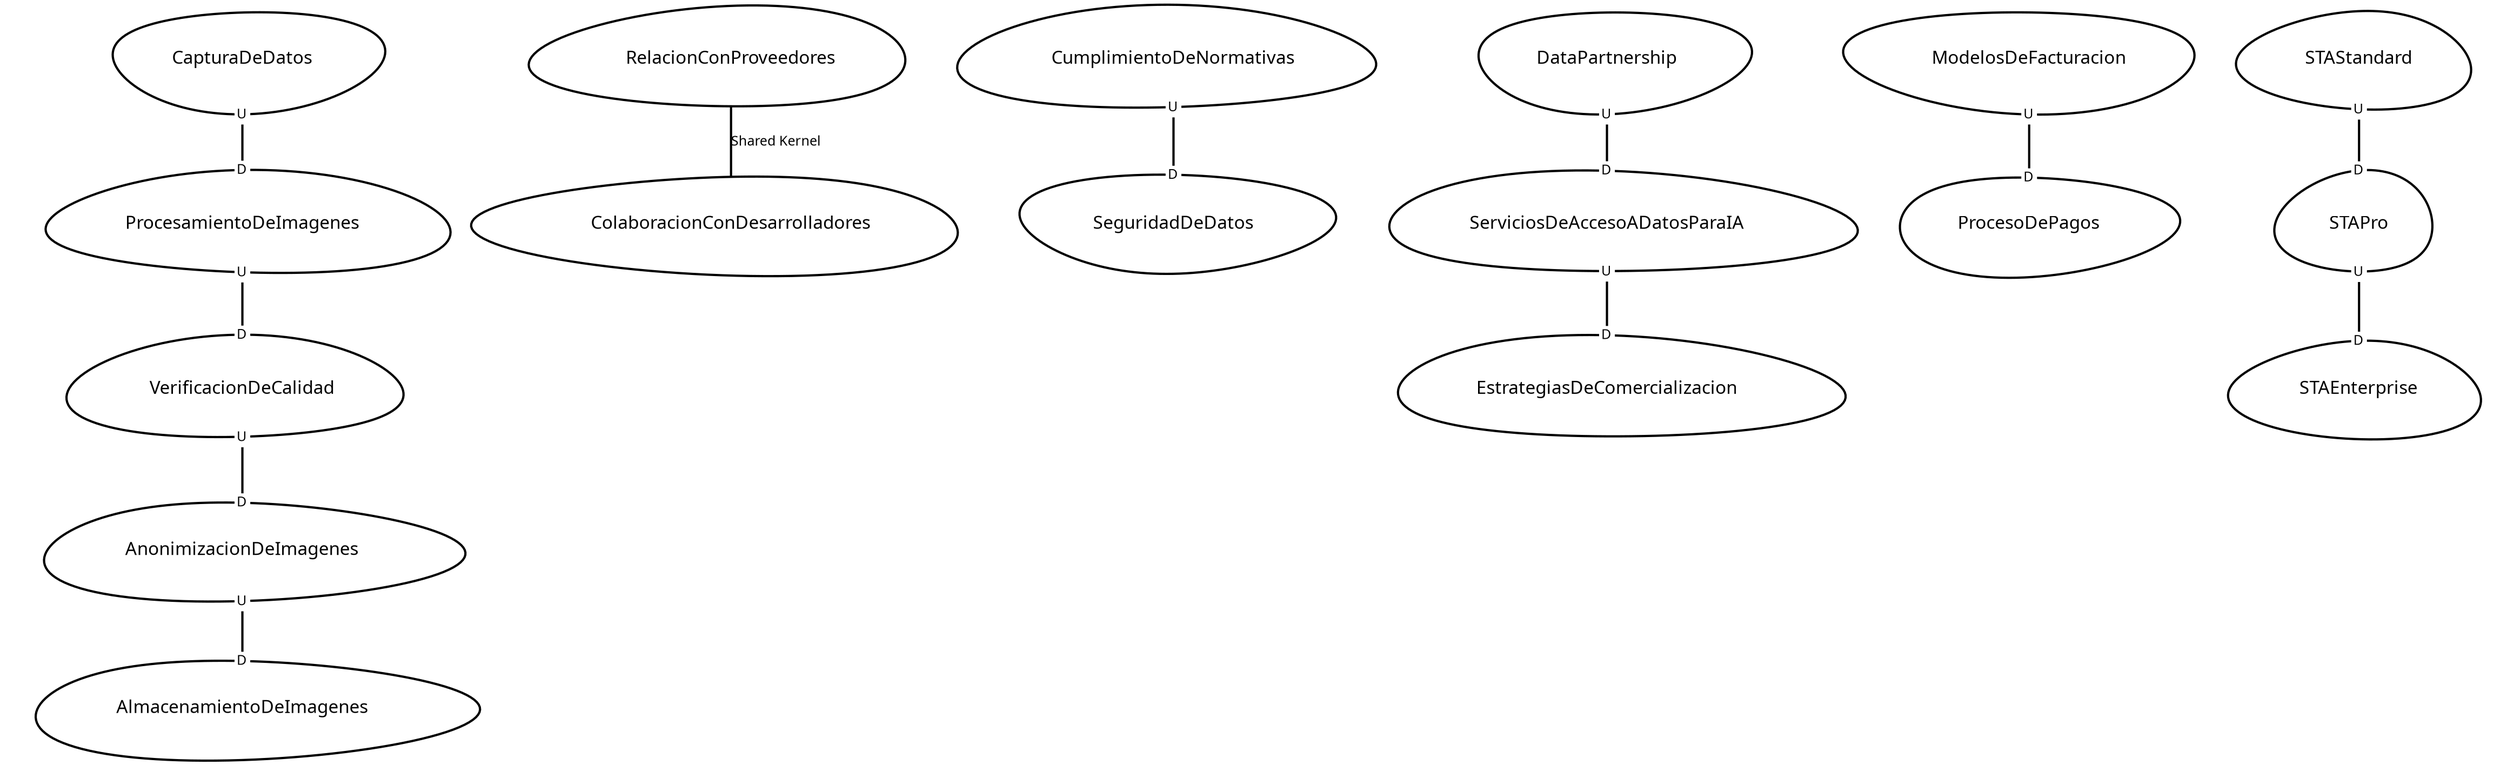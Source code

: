 digraph "ContextMapGraph" {
graph ["imagepath"="C:\Users\jmgon\AppData\Local\Temp\GraphvizJava"]
"AlmacenamientoDeImagenes" ["margin"="0.3","orientation"="27","shape"="egg","fontsize"="16","style"="bold","label"="AlmacenamientoDeImagenes\n","fontname"="sans-serif"]
"AnonimizacionDeImagenes" ["margin"="0.3","orientation"="21","shape"="egg","fontsize"="16","style"="bold","label"="AnonimizacionDeImagenes\n","fontname"="sans-serif"]
"CapturaDeDatos" ["margin"="0.3","orientation"="59","shape"="egg","fontsize"="16","style"="bold","label"="CapturaDeDatos\n","fontname"="sans-serif"]
"ProcesamientoDeImagenes" ["margin"="0.3","orientation"="112","shape"="egg","fontsize"="16","style"="bold","label"="ProcesamientoDeImagenes\n","fontname"="sans-serif"]
"VerificacionDeCalidad" ["margin"="0.3","orientation"="241","shape"="egg","fontsize"="16","style"="bold","label"="VerificacionDeCalidad\n","fontname"="sans-serif"]
"ColaboracionConDesarrolladores" ["margin"="0.3","orientation"="334","shape"="egg","fontsize"="16","style"="bold","label"="ColaboracionConDesarrolladores\n","fontname"="sans-serif"]
"CumplimientoDeNormativas" ["margin"="0.3","orientation"="246","shape"="egg","fontsize"="16","style"="bold","label"="CumplimientoDeNormativas\n","fontname"="sans-serif"]
"SeguridadDeDatos" ["margin"="0.3","orientation"="171","shape"="egg","fontsize"="16","style"="bold","label"="SeguridadDeDatos\n","fontname"="sans-serif"]
"DataPartnership" ["margin"="0.3","orientation"="53","shape"="egg","fontsize"="16","style"="bold","label"="DataPartnership\n","fontname"="sans-serif"]
"ServiciosDeAccesoADatosParaIA" ["margin"="0.3","orientation"="133","shape"="egg","fontsize"="16","style"="bold","label"="ServiciosDeAccesoADatosParaIA\n","fontname"="sans-serif"]
"EstrategiasDeComercializacion" ["margin"="0.3","orientation"="130","shape"="egg","fontsize"="16","style"="bold","label"="EstrategiasDeComercializacion\n","fontname"="sans-serif"]
"ModelosDeFacturacion" ["margin"="0.3","orientation"="306","shape"="egg","fontsize"="16","style"="bold","label"="ModelosDeFacturacion\n","fontname"="sans-serif"]
"ProcesoDePagos" ["margin"="0.3","orientation"="38","shape"="egg","fontsize"="16","style"="bold","label"="ProcesoDePagos\n","fontname"="sans-serif"]
"RelacionConProveedores" ["margin"="0.3","orientation"="224","shape"="egg","fontsize"="16","style"="bold","label"="RelacionConProveedores\n","fontname"="sans-serif"]
"STAEnterprise" ["margin"="0.3","orientation"="348","shape"="egg","fontsize"="16","style"="bold","label"="STAEnterprise\n","fontname"="sans-serif"]
"STAPro" ["margin"="0.3","orientation"="226","shape"="egg","fontsize"="16","style"="bold","label"="STAPro\n","fontname"="sans-serif"]
"STAStandard" ["margin"="0.3","orientation"="344","shape"="egg","fontsize"="16","style"="bold","label"="STAStandard\n","fontname"="sans-serif"]
"AnonimizacionDeImagenes" -> "AlmacenamientoDeImagenes" ["headlabel"=<<table cellspacing="0" cellborder="0" border="0">
<tr><td bgcolor="white">D</td></tr>
</table>>,"labeldistance"="0","fontsize"="12","taillabel"=<<table cellspacing="0" cellborder="0" border="0">
<tr><td bgcolor="white">U</td></tr>
</table>>,"style"="bold","label"="                                        ","dir"="none","fontname"="sans-serif"]
"CapturaDeDatos" -> "ProcesamientoDeImagenes" ["headlabel"=<<table cellspacing="0" cellborder="0" border="0">
<tr><td bgcolor="white">D</td></tr>
</table>>,"labeldistance"="0","fontsize"="12","taillabel"=<<table cellspacing="0" cellborder="0" border="0">
<tr><td bgcolor="white">U</td></tr>
</table>>,"style"="bold","label"="                                        ","dir"="none","fontname"="sans-serif"]
"ProcesamientoDeImagenes" -> "VerificacionDeCalidad" ["headlabel"=<<table cellspacing="0" cellborder="0" border="0">
<tr><td bgcolor="white">D</td></tr>
</table>>,"labeldistance"="0","fontsize"="12","taillabel"=<<table cellspacing="0" cellborder="0" border="0">
<tr><td bgcolor="white">U</td></tr>
</table>>,"style"="bold","label"="                                        ","dir"="none","fontname"="sans-serif"]
"VerificacionDeCalidad" -> "AnonimizacionDeImagenes" ["headlabel"=<<table cellspacing="0" cellborder="0" border="0">
<tr><td bgcolor="white">D</td></tr>
</table>>,"labeldistance"="0","fontsize"="12","taillabel"=<<table cellspacing="0" cellborder="0" border="0">
<tr><td bgcolor="white">U</td></tr>
</table>>,"style"="bold","label"="                                        ","dir"="none","fontname"="sans-serif"]
"CumplimientoDeNormativas" -> "SeguridadDeDatos" ["headlabel"=<<table cellspacing="0" cellborder="0" border="0">
<tr><td bgcolor="white">D</td></tr>
</table>>,"labeldistance"="0","fontsize"="12","taillabel"=<<table cellspacing="0" cellborder="0" border="0">
<tr><td bgcolor="white">U</td></tr>
</table>>,"style"="bold","label"="                                        ","dir"="none","fontname"="sans-serif"]
"DataPartnership" -> "ServiciosDeAccesoADatosParaIA" ["headlabel"=<<table cellspacing="0" cellborder="0" border="0">
<tr><td bgcolor="white">D</td></tr>
</table>>,"labeldistance"="0","fontsize"="12","taillabel"=<<table cellspacing="0" cellborder="0" border="0">
<tr><td bgcolor="white">U</td></tr>
</table>>,"style"="bold","label"="                                        ","dir"="none","fontname"="sans-serif"]
"ServiciosDeAccesoADatosParaIA" -> "EstrategiasDeComercializacion" ["headlabel"=<<table cellspacing="0" cellborder="0" border="0">
<tr><td bgcolor="white">D</td></tr>
</table>>,"labeldistance"="0","fontsize"="12","taillabel"=<<table cellspacing="0" cellborder="0" border="0">
<tr><td bgcolor="white">U</td></tr>
</table>>,"style"="bold","label"="                                        ","dir"="none","fontname"="sans-serif"]
"ModelosDeFacturacion" -> "ProcesoDePagos" ["headlabel"=<<table cellspacing="0" cellborder="0" border="0">
<tr><td bgcolor="white">D</td></tr>
</table>>,"labeldistance"="0","fontsize"="12","taillabel"=<<table cellspacing="0" cellborder="0" border="0">
<tr><td bgcolor="white">U</td></tr>
</table>>,"style"="bold","label"="                                        ","dir"="none","fontname"="sans-serif"]
"RelacionConProveedores" -> "ColaboracionConDesarrolladores" ["fontsize"="12","style"="bold","label"="Shared Kernel","dir"="none","fontname"="sans-serif"]
"STAPro" -> "STAEnterprise" ["headlabel"=<<table cellspacing="0" cellborder="0" border="0">
<tr><td bgcolor="white">D</td></tr>
</table>>,"labeldistance"="0","fontsize"="12","taillabel"=<<table cellspacing="0" cellborder="0" border="0">
<tr><td bgcolor="white">U</td></tr>
</table>>,"style"="bold","label"="                                        ","dir"="none","fontname"="sans-serif"]
"STAStandard" -> "STAPro" ["headlabel"=<<table cellspacing="0" cellborder="0" border="0">
<tr><td bgcolor="white">D</td></tr>
</table>>,"labeldistance"="0","fontsize"="12","taillabel"=<<table cellspacing="0" cellborder="0" border="0">
<tr><td bgcolor="white">U</td></tr>
</table>>,"style"="bold","label"="                                        ","dir"="none","fontname"="sans-serif"]
}